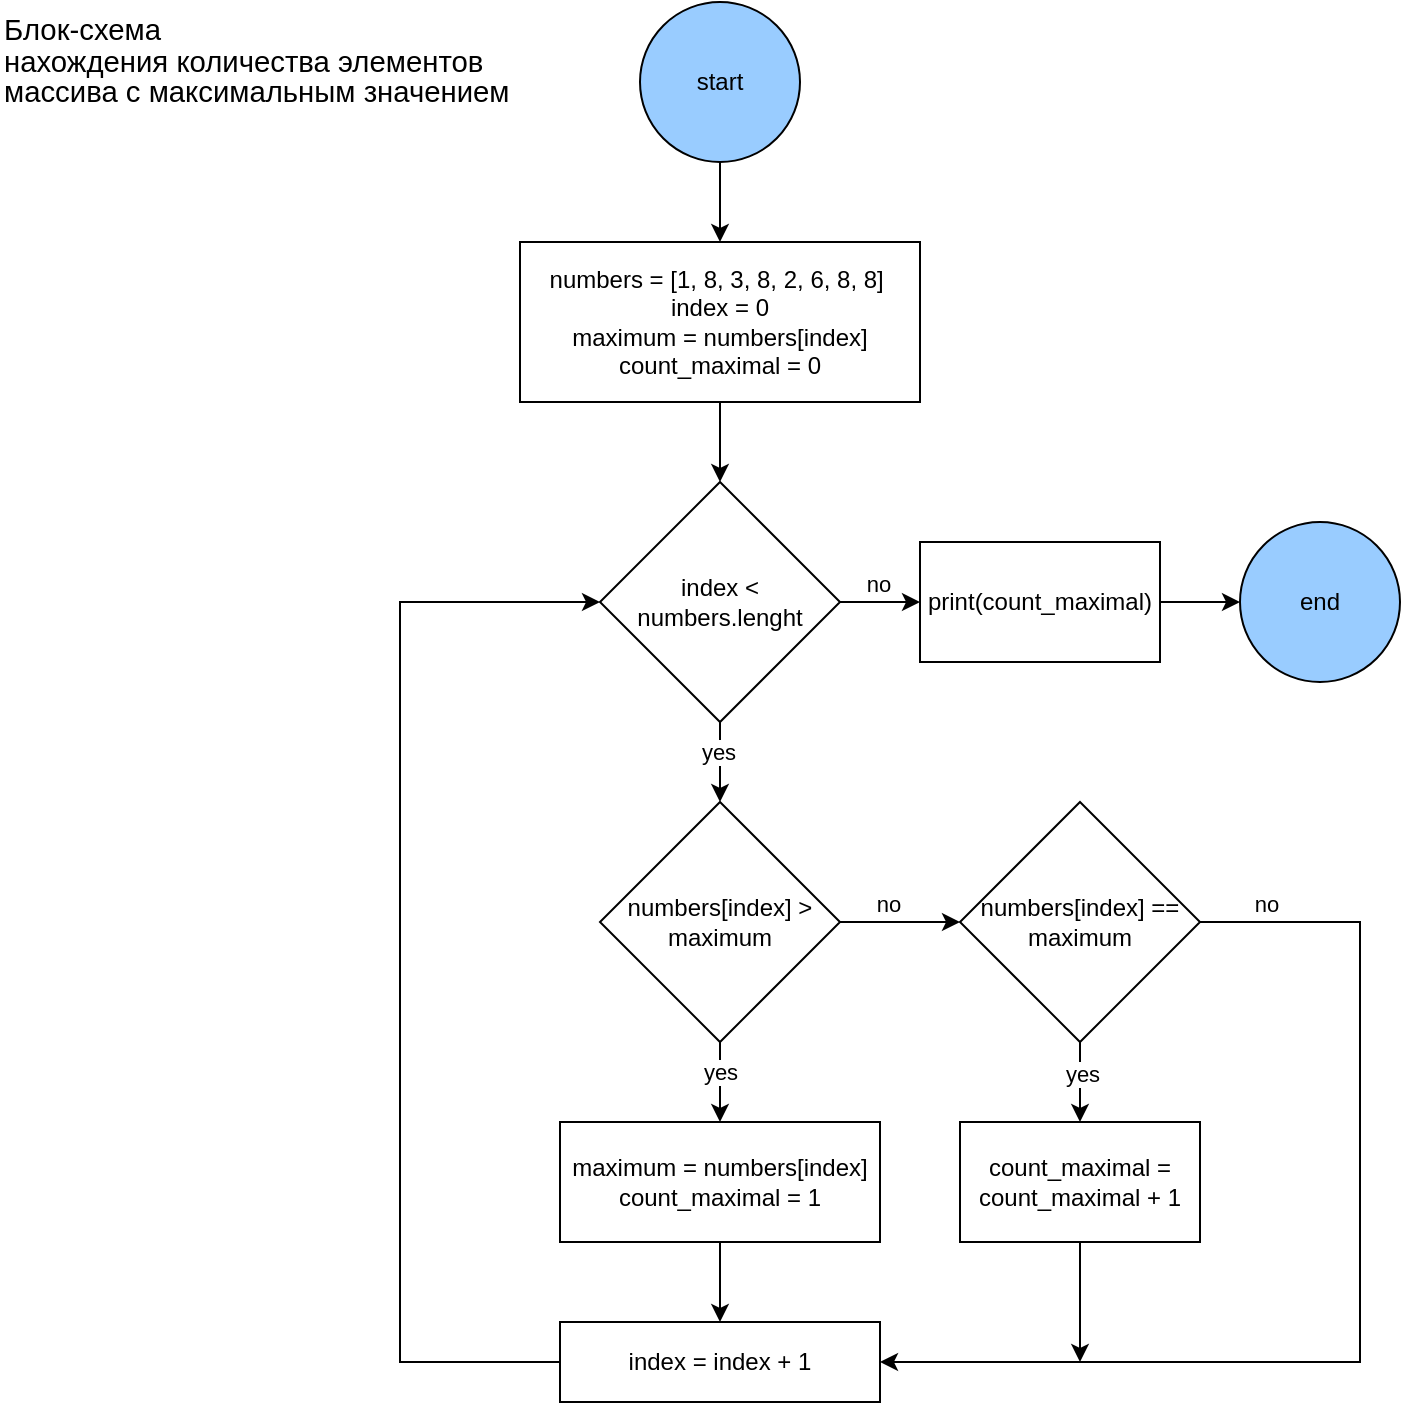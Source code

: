 <mxfile version="22.0.7" type="google">
  <diagram name="Страница — 1" id="w3g1eOn0bvH-JI94a0sE">
    <mxGraphModel grid="1" page="1" gridSize="10" guides="1" tooltips="1" connect="1" arrows="1" fold="1" pageScale="1" pageWidth="827" pageHeight="1169" math="0" shadow="0">
      <root>
        <mxCell id="0" />
        <mxCell id="1" parent="0" />
        <mxCell id="4II3p6Cjz2Fmjc17oHVQ-3" value="" style="edgeStyle=orthogonalEdgeStyle;rounded=0;orthogonalLoop=1;jettySize=auto;html=1;" edge="1" parent="1" source="4II3p6Cjz2Fmjc17oHVQ-1" target="4II3p6Cjz2Fmjc17oHVQ-2">
          <mxGeometry relative="1" as="geometry" />
        </mxCell>
        <mxCell id="4II3p6Cjz2Fmjc17oHVQ-1" value="start" style="ellipse;whiteSpace=wrap;html=1;aspect=fixed;fillColor=#99CCFF;" vertex="1" parent="1">
          <mxGeometry x="360" y="40" width="80" height="80" as="geometry" />
        </mxCell>
        <mxCell id="4II3p6Cjz2Fmjc17oHVQ-5" value="" style="edgeStyle=orthogonalEdgeStyle;rounded=0;orthogonalLoop=1;jettySize=auto;html=1;" edge="1" parent="1" source="4II3p6Cjz2Fmjc17oHVQ-2" target="4II3p6Cjz2Fmjc17oHVQ-4">
          <mxGeometry relative="1" as="geometry" />
        </mxCell>
        <mxCell id="4II3p6Cjz2Fmjc17oHVQ-2" value="numbers = [1, 8, 3, 8, 2, 6, 8, 8]&amp;nbsp;&lt;br&gt;index = 0&lt;br&gt;maximum = numbers[index]&lt;br&gt;count_maximal = 0" style="whiteSpace=wrap;html=1;" vertex="1" parent="1">
          <mxGeometry x="300" y="160" width="200" height="80" as="geometry" />
        </mxCell>
        <mxCell id="4II3p6Cjz2Fmjc17oHVQ-7" value="" style="edgeStyle=orthogonalEdgeStyle;rounded=0;orthogonalLoop=1;jettySize=auto;html=1;" edge="1" parent="1" source="4II3p6Cjz2Fmjc17oHVQ-4" target="4II3p6Cjz2Fmjc17oHVQ-6">
          <mxGeometry relative="1" as="geometry" />
        </mxCell>
        <mxCell id="4II3p6Cjz2Fmjc17oHVQ-10" value="no" style="edgeLabel;html=1;align=center;verticalAlign=middle;resizable=0;points=[];" vertex="1" connectable="0" parent="4II3p6Cjz2Fmjc17oHVQ-7">
          <mxGeometry x="-0.04" y="1" relative="1" as="geometry">
            <mxPoint y="-8" as="offset" />
          </mxGeometry>
        </mxCell>
        <mxCell id="4II3p6Cjz2Fmjc17oHVQ-12" value="" style="edgeStyle=orthogonalEdgeStyle;rounded=0;orthogonalLoop=1;jettySize=auto;html=1;" edge="1" parent="1" source="4II3p6Cjz2Fmjc17oHVQ-4" target="4II3p6Cjz2Fmjc17oHVQ-11">
          <mxGeometry relative="1" as="geometry" />
        </mxCell>
        <mxCell id="4II3p6Cjz2Fmjc17oHVQ-13" value="yes" style="edgeLabel;html=1;align=center;verticalAlign=middle;resizable=0;points=[];" vertex="1" connectable="0" parent="4II3p6Cjz2Fmjc17oHVQ-12">
          <mxGeometry x="-0.358" y="-1" relative="1" as="geometry">
            <mxPoint y="2" as="offset" />
          </mxGeometry>
        </mxCell>
        <mxCell id="4II3p6Cjz2Fmjc17oHVQ-4" value="index &amp;lt; numbers.lenght" style="rhombus;whiteSpace=wrap;html=1;" vertex="1" parent="1">
          <mxGeometry x="340" y="280" width="120" height="120" as="geometry" />
        </mxCell>
        <mxCell id="4II3p6Cjz2Fmjc17oHVQ-9" value="" style="edgeStyle=orthogonalEdgeStyle;rounded=0;orthogonalLoop=1;jettySize=auto;html=1;" edge="1" parent="1" source="4II3p6Cjz2Fmjc17oHVQ-6" target="4II3p6Cjz2Fmjc17oHVQ-8">
          <mxGeometry relative="1" as="geometry" />
        </mxCell>
        <mxCell id="4II3p6Cjz2Fmjc17oHVQ-6" value="print(count_maximal)" style="whiteSpace=wrap;html=1;" vertex="1" parent="1">
          <mxGeometry x="500" y="310" width="120" height="60" as="geometry" />
        </mxCell>
        <mxCell id="4II3p6Cjz2Fmjc17oHVQ-8" value="end" style="ellipse;whiteSpace=wrap;html=1;fillColor=#99CCFF;" vertex="1" parent="1">
          <mxGeometry x="660" y="300" width="80" height="80" as="geometry" />
        </mxCell>
        <mxCell id="4II3p6Cjz2Fmjc17oHVQ-15" value="" style="edgeStyle=orthogonalEdgeStyle;rounded=0;orthogonalLoop=1;jettySize=auto;html=1;" edge="1" parent="1" source="4II3p6Cjz2Fmjc17oHVQ-11" target="4II3p6Cjz2Fmjc17oHVQ-14">
          <mxGeometry relative="1" as="geometry" />
        </mxCell>
        <mxCell id="4II3p6Cjz2Fmjc17oHVQ-16" value="yes" style="edgeLabel;html=1;align=center;verticalAlign=middle;resizable=0;points=[];" vertex="1" connectable="0" parent="4II3p6Cjz2Fmjc17oHVQ-15">
          <mxGeometry x="-0.15" y="4" relative="1" as="geometry">
            <mxPoint x="-4" y="-2" as="offset" />
          </mxGeometry>
        </mxCell>
        <mxCell id="4II3p6Cjz2Fmjc17oHVQ-20" value="" style="edgeStyle=orthogonalEdgeStyle;rounded=0;orthogonalLoop=1;jettySize=auto;html=1;" edge="1" parent="1" source="4II3p6Cjz2Fmjc17oHVQ-11" target="4II3p6Cjz2Fmjc17oHVQ-19">
          <mxGeometry relative="1" as="geometry" />
        </mxCell>
        <mxCell id="4II3p6Cjz2Fmjc17oHVQ-21" value="no" style="edgeLabel;html=1;align=center;verticalAlign=middle;resizable=0;points=[];" vertex="1" connectable="0" parent="4II3p6Cjz2Fmjc17oHVQ-20">
          <mxGeometry x="-0.225" y="1" relative="1" as="geometry">
            <mxPoint y="-8" as="offset" />
          </mxGeometry>
        </mxCell>
        <mxCell id="4II3p6Cjz2Fmjc17oHVQ-11" value="numbers[index] &amp;gt; maximum" style="rhombus;whiteSpace=wrap;html=1;" vertex="1" parent="1">
          <mxGeometry x="340" y="440" width="120" height="120" as="geometry" />
        </mxCell>
        <mxCell id="4II3p6Cjz2Fmjc17oHVQ-18" value="" style="edgeStyle=orthogonalEdgeStyle;rounded=0;orthogonalLoop=1;jettySize=auto;html=1;" edge="1" parent="1" source="4II3p6Cjz2Fmjc17oHVQ-14" target="4II3p6Cjz2Fmjc17oHVQ-17">
          <mxGeometry relative="1" as="geometry" />
        </mxCell>
        <mxCell id="4II3p6Cjz2Fmjc17oHVQ-14" value="maximum = numbers[index]&lt;br&gt;count_maximal = 1" style="whiteSpace=wrap;html=1;" vertex="1" parent="1">
          <mxGeometry x="320" y="600" width="160" height="60" as="geometry" />
        </mxCell>
        <mxCell id="4II3p6Cjz2Fmjc17oHVQ-29" style="edgeStyle=orthogonalEdgeStyle;rounded=0;orthogonalLoop=1;jettySize=auto;html=1;entryX=0;entryY=0.5;entryDx=0;entryDy=0;" edge="1" parent="1" source="4II3p6Cjz2Fmjc17oHVQ-17" target="4II3p6Cjz2Fmjc17oHVQ-4">
          <mxGeometry relative="1" as="geometry">
            <Array as="points">
              <mxPoint x="240" y="720" />
              <mxPoint x="240" y="340" />
            </Array>
          </mxGeometry>
        </mxCell>
        <mxCell id="4II3p6Cjz2Fmjc17oHVQ-17" value="index = index + 1" style="whiteSpace=wrap;html=1;" vertex="1" parent="1">
          <mxGeometry x="320" y="700" width="160" height="40" as="geometry" />
        </mxCell>
        <mxCell id="4II3p6Cjz2Fmjc17oHVQ-23" value="" style="edgeStyle=orthogonalEdgeStyle;rounded=0;orthogonalLoop=1;jettySize=auto;html=1;" edge="1" parent="1" source="4II3p6Cjz2Fmjc17oHVQ-19" target="4II3p6Cjz2Fmjc17oHVQ-22">
          <mxGeometry relative="1" as="geometry" />
        </mxCell>
        <mxCell id="4II3p6Cjz2Fmjc17oHVQ-24" value="yes" style="edgeLabel;html=1;align=center;verticalAlign=middle;resizable=0;points=[];" vertex="1" connectable="0" parent="4II3p6Cjz2Fmjc17oHVQ-23">
          <mxGeometry x="0.017" y="1" relative="1" as="geometry">
            <mxPoint y="-5" as="offset" />
          </mxGeometry>
        </mxCell>
        <mxCell id="4II3p6Cjz2Fmjc17oHVQ-25" style="edgeStyle=orthogonalEdgeStyle;rounded=0;orthogonalLoop=1;jettySize=auto;html=1;entryX=1;entryY=0.5;entryDx=0;entryDy=0;" edge="1" parent="1" source="4II3p6Cjz2Fmjc17oHVQ-19" target="4II3p6Cjz2Fmjc17oHVQ-17">
          <mxGeometry relative="1" as="geometry">
            <Array as="points">
              <mxPoint x="720" y="500" />
              <mxPoint x="720" y="720" />
            </Array>
          </mxGeometry>
        </mxCell>
        <mxCell id="4II3p6Cjz2Fmjc17oHVQ-28" value="no" style="edgeLabel;html=1;align=center;verticalAlign=middle;resizable=0;points=[];" vertex="1" connectable="0" parent="4II3p6Cjz2Fmjc17oHVQ-25">
          <mxGeometry x="-0.884" y="-1" relative="1" as="geometry">
            <mxPoint x="1" y="-10" as="offset" />
          </mxGeometry>
        </mxCell>
        <mxCell id="4II3p6Cjz2Fmjc17oHVQ-19" value="numbers[index] == maximum" style="rhombus;whiteSpace=wrap;html=1;" vertex="1" parent="1">
          <mxGeometry x="520" y="440" width="120" height="120" as="geometry" />
        </mxCell>
        <mxCell id="4II3p6Cjz2Fmjc17oHVQ-27" value="" style="edgeStyle=orthogonalEdgeStyle;rounded=0;orthogonalLoop=1;jettySize=auto;html=1;" edge="1" parent="1" source="4II3p6Cjz2Fmjc17oHVQ-22">
          <mxGeometry relative="1" as="geometry">
            <mxPoint x="580" y="720" as="targetPoint" />
          </mxGeometry>
        </mxCell>
        <mxCell id="4II3p6Cjz2Fmjc17oHVQ-22" value="count_maximal = count_maximal + 1" style="whiteSpace=wrap;html=1;" vertex="1" parent="1">
          <mxGeometry x="520" y="600" width="120" height="60" as="geometry" />
        </mxCell>
        <mxCell id="PtJVca9bhlFiV8wu8lpH-1" value="&lt;span style=&quot;font-size:11.0pt;line-height:107%;&#xa;font-family:&amp;quot;Calibri&amp;quot;,sans-serif;mso-ascii-theme-font:minor-latin;mso-fareast-font-family:&#xa;Calibri;mso-fareast-theme-font:minor-latin;mso-hansi-theme-font:minor-latin;&#xa;mso-bidi-font-family:&amp;quot;Times New Roman&amp;quot;;mso-bidi-theme-font:minor-bidi;&#xa;mso-ansi-language:RU;mso-fareast-language:EN-US;mso-bidi-language:AR-SA&quot;&gt;Блок-схема&#xa;нахождения количества элементов массива с максимальным значением&lt;/span&gt;" style="text;whiteSpace=wrap;html=1;" vertex="1" parent="1">
          <mxGeometry x="40" y="40" width="300" height="60" as="geometry" />
        </mxCell>
      </root>
    </mxGraphModel>
  </diagram>
</mxfile>
